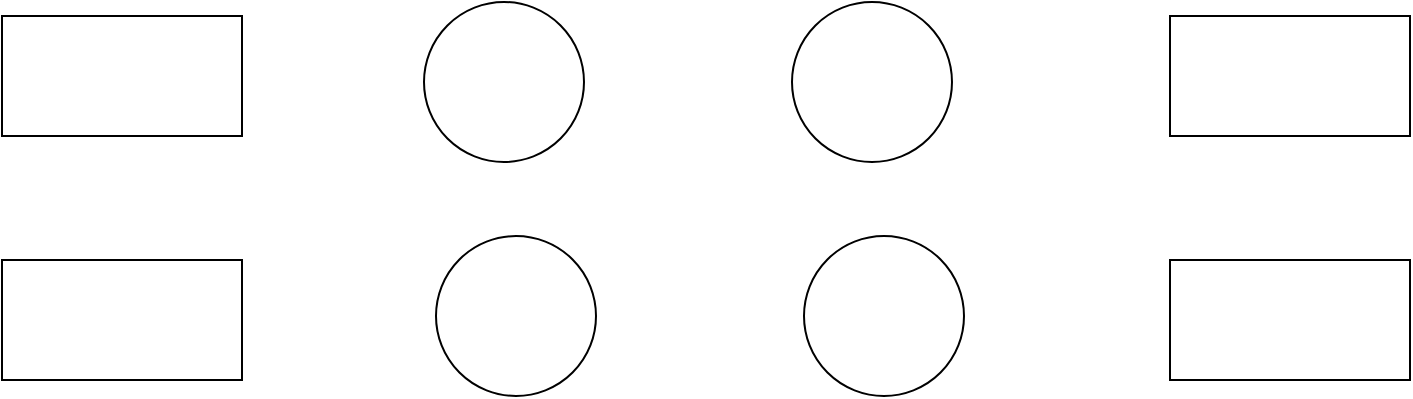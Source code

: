 <mxfile version="20.2.2" type="github">
  <diagram id="XWlQeay_2aBtH9ex64kx" name="Page-1">
    <mxGraphModel dx="921" dy="493" grid="0" gridSize="10" guides="1" tooltips="1" connect="1" arrows="1" fold="1" page="1" pageScale="1" pageWidth="827" pageHeight="1169" math="0" shadow="0">
      <root>
        <mxCell id="0" />
        <mxCell id="1" parent="0" />
        <mxCell id="jPVGhE0tIHSrpaLAawch-1" value="" style="rounded=0;whiteSpace=wrap;html=1;" vertex="1" parent="1">
          <mxGeometry x="60" y="140" width="120" height="60" as="geometry" />
        </mxCell>
        <mxCell id="jPVGhE0tIHSrpaLAawch-9" value="" style="ellipse;whiteSpace=wrap;html=1;aspect=fixed;" vertex="1" parent="1">
          <mxGeometry x="271" y="133" width="80" height="80" as="geometry" />
        </mxCell>
        <mxCell id="jPVGhE0tIHSrpaLAawch-10" value="" style="ellipse;whiteSpace=wrap;html=1;aspect=fixed;" vertex="1" parent="1">
          <mxGeometry x="277" y="250" width="80" height="80" as="geometry" />
        </mxCell>
        <mxCell id="jPVGhE0tIHSrpaLAawch-11" value="" style="ellipse;whiteSpace=wrap;html=1;aspect=fixed;" vertex="1" parent="1">
          <mxGeometry x="455" y="133" width="80" height="80" as="geometry" />
        </mxCell>
        <mxCell id="jPVGhE0tIHSrpaLAawch-12" value="" style="ellipse;whiteSpace=wrap;html=1;aspect=fixed;" vertex="1" parent="1">
          <mxGeometry x="461" y="250" width="80" height="80" as="geometry" />
        </mxCell>
        <mxCell id="jPVGhE0tIHSrpaLAawch-13" value="" style="rounded=0;whiteSpace=wrap;html=1;" vertex="1" parent="1">
          <mxGeometry x="60" y="262" width="120" height="60" as="geometry" />
        </mxCell>
        <mxCell id="jPVGhE0tIHSrpaLAawch-14" value="" style="rounded=0;whiteSpace=wrap;html=1;" vertex="1" parent="1">
          <mxGeometry x="644" y="262" width="120" height="60" as="geometry" />
        </mxCell>
        <mxCell id="jPVGhE0tIHSrpaLAawch-15" value="" style="rounded=0;whiteSpace=wrap;html=1;" vertex="1" parent="1">
          <mxGeometry x="644" y="140" width="120" height="60" as="geometry" />
        </mxCell>
      </root>
    </mxGraphModel>
  </diagram>
</mxfile>

